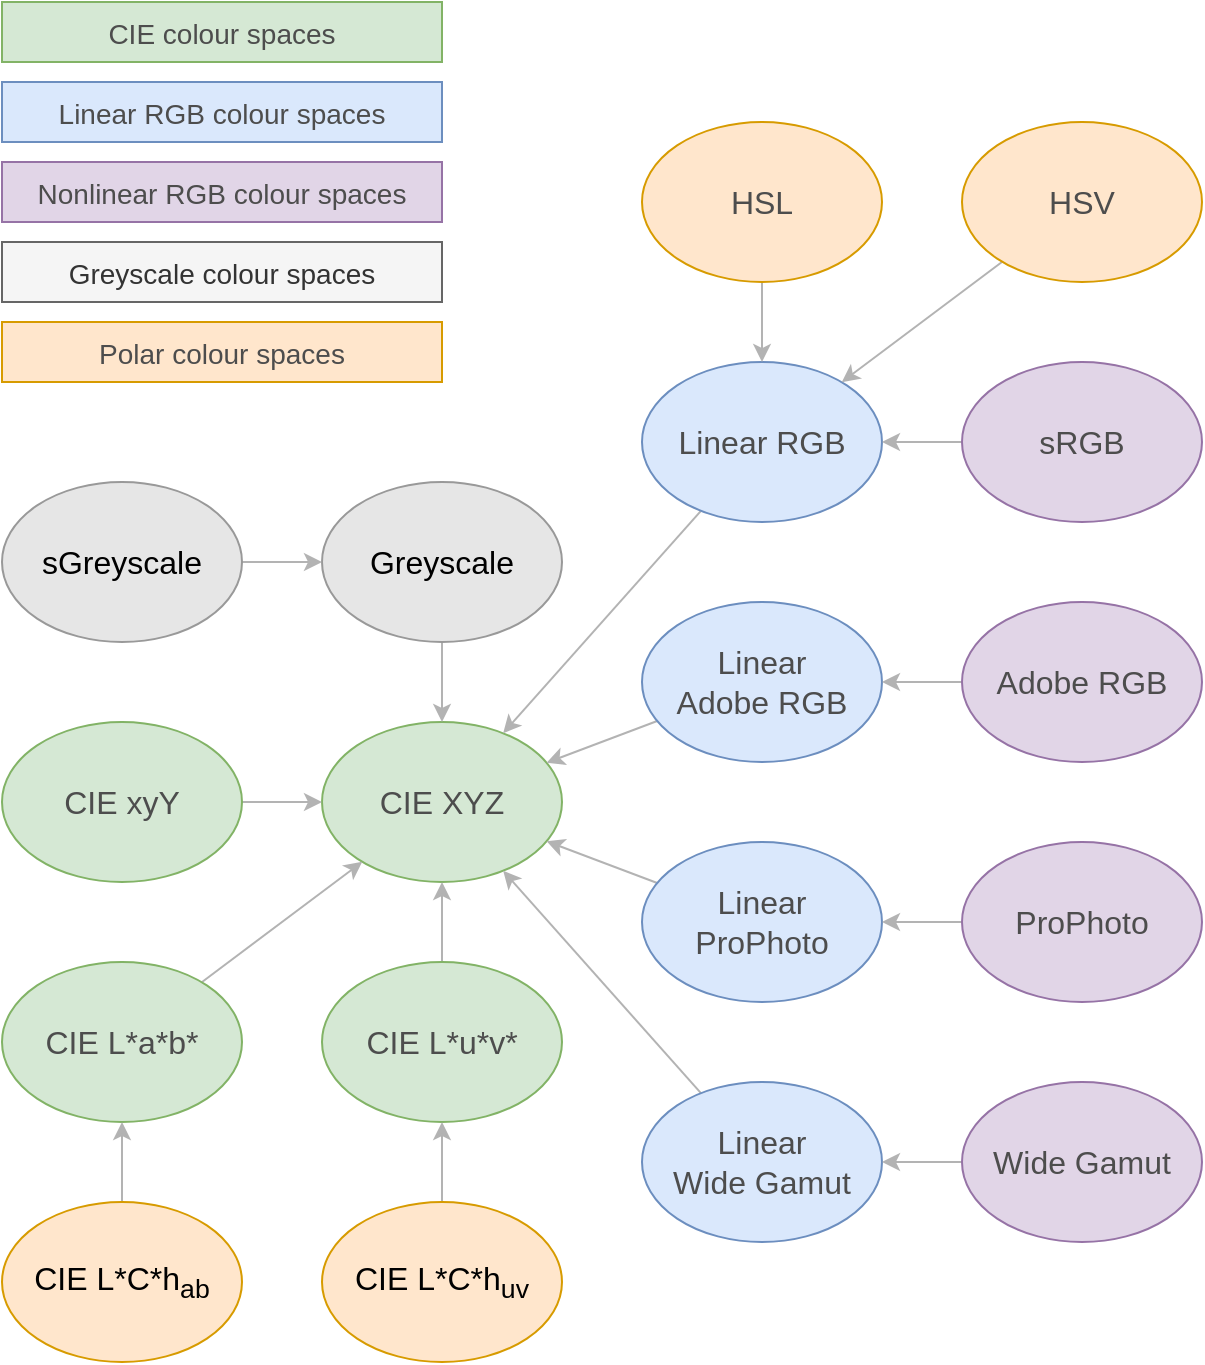 <mxfile version="16.4.11" type="device"><diagram id="Pf03Co7wrEZyGWiGNzQr" name="Page-1"><mxGraphModel dx="1106" dy="997" grid="1" gridSize="10" guides="1" tooltips="1" connect="1" arrows="1" fold="1" page="1" pageScale="1" pageWidth="827" pageHeight="1169" math="0" shadow="0"><root><mxCell id="0"/><mxCell id="1" parent="0"/><mxCell id="ugq9xhoPoMMtB-8sLs-u-1" value="&lt;font style=&quot;font-size: 16px&quot;&gt;CIE XYZ&lt;/font&gt;" style="ellipse;whiteSpace=wrap;html=1;fillColor=#d5e8d4;strokeColor=#82b366;fontColor=#4D4D4D;" parent="1" vertex="1"><mxGeometry x="240" y="440" width="120" height="80" as="geometry"/></mxCell><mxCell id="3Ti9v7OLtTtmN-eVyJbr-6" style="edgeStyle=none;rounded=0;orthogonalLoop=1;jettySize=auto;html=1;strokeColor=#B3B3B3;" parent="1" source="ugq9xhoPoMMtB-8sLs-u-2" target="ugq9xhoPoMMtB-8sLs-u-1" edge="1"><mxGeometry relative="1" as="geometry"/></mxCell><mxCell id="ugq9xhoPoMMtB-8sLs-u-2" value="&lt;font style=&quot;font-size: 16px&quot;&gt;CIE xyY&lt;/font&gt;" style="ellipse;whiteSpace=wrap;html=1;fillColor=#d5e8d4;strokeColor=#82b366;fontColor=#4D4D4D;" parent="1" vertex="1"><mxGeometry x="80" y="440" width="120" height="80" as="geometry"/></mxCell><mxCell id="ugq9xhoPoMMtB-8sLs-u-37" value="" style="rounded=0;orthogonalLoop=1;jettySize=auto;html=1;fontFamily=Helvetica;fontSize=14;fontColor=#4D4D4D;strokeColor=#B3B3B3;" parent="1" source="ugq9xhoPoMMtB-8sLs-u-3" target="ugq9xhoPoMMtB-8sLs-u-1" edge="1"><mxGeometry relative="1" as="geometry"/></mxCell><mxCell id="ugq9xhoPoMMtB-8sLs-u-3" value="&lt;font style=&quot;font-size: 16px&quot;&gt;CIE L*a*b*&lt;/font&gt;" style="ellipse;whiteSpace=wrap;html=1;fillColor=#d5e8d4;strokeColor=#82b366;fontColor=#4D4D4D;" parent="1" vertex="1"><mxGeometry x="80" y="560" width="120" height="80" as="geometry"/></mxCell><mxCell id="3Ti9v7OLtTtmN-eVyJbr-5" style="edgeStyle=none;rounded=0;orthogonalLoop=1;jettySize=auto;html=1;strokeColor=#B3B3B3;" parent="1" source="ugq9xhoPoMMtB-8sLs-u-4" target="ugq9xhoPoMMtB-8sLs-u-1" edge="1"><mxGeometry relative="1" as="geometry"/></mxCell><mxCell id="ugq9xhoPoMMtB-8sLs-u-4" value="&lt;font style=&quot;font-size: 16px&quot;&gt;CIE L*u*v*&lt;/font&gt;" style="ellipse;whiteSpace=wrap;html=1;fillColor=#d5e8d4;strokeColor=#82b366;fontColor=#4D4D4D;" parent="1" vertex="1"><mxGeometry x="240" y="560" width="120" height="80" as="geometry"/></mxCell><mxCell id="3Ti9v7OLtTtmN-eVyJbr-4" style="edgeStyle=none;rounded=0;orthogonalLoop=1;jettySize=auto;html=1;strokeColor=#B3B3B3;" parent="1" source="ugq9xhoPoMMtB-8sLs-u-5" target="ugq9xhoPoMMtB-8sLs-u-1" edge="1"><mxGeometry relative="1" as="geometry"/></mxCell><mxCell id="ugq9xhoPoMMtB-8sLs-u-5" value="&lt;font&gt;&lt;font style=&quot;font-size: 16px&quot;&gt;Linear RGB&lt;/font&gt;&lt;br&gt;&lt;/font&gt;" style="ellipse;whiteSpace=wrap;html=1;fillColor=#dae8fc;strokeColor=#6c8ebf;fontColor=#4D4D4D;" parent="1" vertex="1"><mxGeometry x="400" y="260" width="120" height="80" as="geometry"/></mxCell><mxCell id="3Ti9v7OLtTtmN-eVyJbr-3" style="edgeStyle=none;rounded=0;orthogonalLoop=1;jettySize=auto;html=1;strokeColor=#B3B3B3;" parent="1" source="ugq9xhoPoMMtB-8sLs-u-6" target="ugq9xhoPoMMtB-8sLs-u-1" edge="1"><mxGeometry relative="1" as="geometry"/></mxCell><mxCell id="ugq9xhoPoMMtB-8sLs-u-6" value="&lt;font&gt;&lt;font style=&quot;font-size: 16px&quot;&gt;Linear&lt;br&gt;Adobe RGB&lt;/font&gt;&lt;br&gt;&lt;/font&gt;" style="ellipse;whiteSpace=wrap;html=1;fillColor=#dae8fc;strokeColor=#6c8ebf;fontColor=#4D4D4D;" parent="1" vertex="1"><mxGeometry x="400" y="380" width="120" height="80" as="geometry"/></mxCell><mxCell id="3Ti9v7OLtTtmN-eVyJbr-1" style="edgeStyle=none;rounded=0;orthogonalLoop=1;jettySize=auto;html=1;strokeColor=#B3B3B3;" parent="1" source="ugq9xhoPoMMtB-8sLs-u-7" target="ugq9xhoPoMMtB-8sLs-u-1" edge="1"><mxGeometry relative="1" as="geometry"/></mxCell><mxCell id="ugq9xhoPoMMtB-8sLs-u-7" value="&lt;font&gt;&lt;font style=&quot;font-size: 16px&quot;&gt;Linear&lt;br&gt;ProPhoto&lt;/font&gt;&lt;br&gt;&lt;/font&gt;" style="ellipse;whiteSpace=wrap;html=1;fillColor=#dae8fc;strokeColor=#6c8ebf;fontColor=#4D4D4D;" parent="1" vertex="1"><mxGeometry x="400" y="500" width="120" height="80" as="geometry"/></mxCell><mxCell id="3Ti9v7OLtTtmN-eVyJbr-2" style="edgeStyle=none;rounded=0;orthogonalLoop=1;jettySize=auto;html=1;strokeColor=#B3B3B3;" parent="1" source="ugq9xhoPoMMtB-8sLs-u-8" target="ugq9xhoPoMMtB-8sLs-u-1" edge="1"><mxGeometry relative="1" as="geometry"/></mxCell><mxCell id="ugq9xhoPoMMtB-8sLs-u-8" value="&lt;font&gt;&lt;font style=&quot;font-size: 16px&quot;&gt;Linear&lt;br&gt;Wide Gamut&lt;/font&gt;&lt;br&gt;&lt;/font&gt;" style="ellipse;whiteSpace=wrap;html=1;fillColor=#dae8fc;strokeColor=#6c8ebf;fontColor=#4D4D4D;" parent="1" vertex="1"><mxGeometry x="400" y="620" width="120" height="80" as="geometry"/></mxCell><mxCell id="ugq9xhoPoMMtB-8sLs-u-52" value="" style="edgeStyle=none;rounded=0;orthogonalLoop=1;jettySize=auto;html=1;fontFamily=Helvetica;fontSize=14;fontColor=#4D4D4D;strokeColor=#B3B3B3;" parent="1" source="ugq9xhoPoMMtB-8sLs-u-9" target="ugq9xhoPoMMtB-8sLs-u-5" edge="1"><mxGeometry relative="1" as="geometry"/></mxCell><mxCell id="ugq9xhoPoMMtB-8sLs-u-9" value="&lt;font&gt;&lt;font style=&quot;font-size: 16px&quot;&gt;sRGB&lt;/font&gt;&lt;br&gt;&lt;/font&gt;" style="ellipse;whiteSpace=wrap;html=1;fillColor=#e1d5e7;strokeColor=#9673a6;fontColor=#4D4D4D;" parent="1" vertex="1"><mxGeometry x="560" y="260" width="120" height="80" as="geometry"/></mxCell><mxCell id="ugq9xhoPoMMtB-8sLs-u-53" value="" style="edgeStyle=none;rounded=0;orthogonalLoop=1;jettySize=auto;html=1;fontFamily=Helvetica;fontSize=14;fontColor=#4D4D4D;strokeColor=#B3B3B3;" parent="1" source="ugq9xhoPoMMtB-8sLs-u-10" target="ugq9xhoPoMMtB-8sLs-u-6" edge="1"><mxGeometry relative="1" as="geometry"/></mxCell><mxCell id="ugq9xhoPoMMtB-8sLs-u-10" value="&lt;font&gt;&lt;font style=&quot;font-size: 16px&quot;&gt;Adobe RGB&lt;/font&gt;&lt;br&gt;&lt;/font&gt;" style="ellipse;whiteSpace=wrap;html=1;fillColor=#e1d5e7;strokeColor=#9673a6;fontColor=#4D4D4D;" parent="1" vertex="1"><mxGeometry x="560" y="380" width="120" height="80" as="geometry"/></mxCell><mxCell id="ugq9xhoPoMMtB-8sLs-u-54" value="" style="edgeStyle=none;rounded=0;orthogonalLoop=1;jettySize=auto;html=1;fontFamily=Helvetica;fontSize=14;fontColor=#4D4D4D;strokeColor=#B3B3B3;" parent="1" source="ugq9xhoPoMMtB-8sLs-u-11" target="ugq9xhoPoMMtB-8sLs-u-7" edge="1"><mxGeometry relative="1" as="geometry"/></mxCell><mxCell id="ugq9xhoPoMMtB-8sLs-u-11" value="&lt;font&gt;&lt;font style=&quot;font-size: 16px&quot;&gt;ProPhoto&lt;/font&gt;&lt;br&gt;&lt;/font&gt;" style="ellipse;whiteSpace=wrap;html=1;fillColor=#e1d5e7;strokeColor=#9673a6;fontColor=#4D4D4D;" parent="1" vertex="1"><mxGeometry x="560" y="500" width="120" height="80" as="geometry"/></mxCell><mxCell id="ugq9xhoPoMMtB-8sLs-u-55" value="" style="edgeStyle=none;rounded=0;orthogonalLoop=1;jettySize=auto;html=1;fontFamily=Helvetica;fontSize=14;fontColor=#4D4D4D;strokeColor=#B3B3B3;" parent="1" source="ugq9xhoPoMMtB-8sLs-u-12" target="ugq9xhoPoMMtB-8sLs-u-8" edge="1"><mxGeometry relative="1" as="geometry"/></mxCell><mxCell id="ugq9xhoPoMMtB-8sLs-u-12" value="&lt;font&gt;&lt;font style=&quot;font-size: 16px&quot;&gt;Wide Gamut&lt;/font&gt;&lt;br&gt;&lt;/font&gt;" style="ellipse;whiteSpace=wrap;html=1;fillColor=#e1d5e7;strokeColor=#9673a6;fontColor=#4D4D4D;" parent="1" vertex="1"><mxGeometry x="560" y="620" width="120" height="80" as="geometry"/></mxCell><mxCell id="ugq9xhoPoMMtB-8sLs-u-50" value="" style="edgeStyle=none;rounded=0;orthogonalLoop=1;jettySize=auto;html=1;fontFamily=Helvetica;fontSize=14;fontColor=#4D4D4D;strokeColor=#B3B3B3;" parent="1" source="ugq9xhoPoMMtB-8sLs-u-13" target="ugq9xhoPoMMtB-8sLs-u-5" edge="1"><mxGeometry relative="1" as="geometry"/></mxCell><mxCell id="ugq9xhoPoMMtB-8sLs-u-13" value="&lt;font&gt;&lt;font style=&quot;font-size: 16px&quot;&gt;HSL&lt;/font&gt;&lt;br&gt;&lt;/font&gt;" style="ellipse;whiteSpace=wrap;html=1;fillColor=#ffe6cc;strokeColor=#d79b00;fontColor=#4D4D4D;" parent="1" vertex="1"><mxGeometry x="400" y="140" width="120" height="80" as="geometry"/></mxCell><mxCell id="ugq9xhoPoMMtB-8sLs-u-51" value="" style="edgeStyle=none;rounded=0;orthogonalLoop=1;jettySize=auto;html=1;fontFamily=Helvetica;fontSize=14;fontColor=#4D4D4D;strokeColor=#B3B3B3;" parent="1" source="ugq9xhoPoMMtB-8sLs-u-14" target="ugq9xhoPoMMtB-8sLs-u-5" edge="1"><mxGeometry relative="1" as="geometry"/></mxCell><mxCell id="ugq9xhoPoMMtB-8sLs-u-14" value="&lt;font&gt;&lt;font style=&quot;font-size: 16px&quot;&gt;HSV&lt;/font&gt;&lt;br&gt;&lt;/font&gt;" style="ellipse;whiteSpace=wrap;html=1;fillColor=#ffe6cc;strokeColor=#d79b00;fontColor=#4D4D4D;" parent="1" vertex="1"><mxGeometry x="560" y="140" width="120" height="80" as="geometry"/></mxCell><mxCell id="ugq9xhoPoMMtB-8sLs-u-15" value="&lt;span style=&quot;font-size: 14px ; text-align: left&quot;&gt;CIE colour spaces&lt;/span&gt;" style="rounded=0;whiteSpace=wrap;html=1;fontFamily=Helvetica;fontSize=16;fontColor=#4D4D4D;strokeColor=#82b366;fillColor=#d5e8d4;" parent="1" vertex="1"><mxGeometry x="80" y="80" width="220" height="30" as="geometry"/></mxCell><mxCell id="ugq9xhoPoMMtB-8sLs-u-30" value="&lt;span style=&quot;font-size: 14px ; text-align: left&quot;&gt;Linear RGB colour spaces&lt;/span&gt;" style="rounded=0;whiteSpace=wrap;html=1;fontFamily=Helvetica;fontSize=16;strokeColor=#6c8ebf;fillColor=#dae8fc;fontColor=#4D4D4D;" parent="1" vertex="1"><mxGeometry x="80" y="120" width="220" height="30" as="geometry"/></mxCell><mxCell id="ugq9xhoPoMMtB-8sLs-u-32" value="&lt;span style=&quot;font-size: 14px ; text-align: left&quot;&gt;Nonlinear RGB colour spaces&lt;/span&gt;" style="rounded=0;whiteSpace=wrap;html=1;fontFamily=Helvetica;fontSize=16;strokeColor=#9673a6;fillColor=#e1d5e7;fontColor=#4D4D4D;" parent="1" vertex="1"><mxGeometry x="80" y="160" width="220" height="30" as="geometry"/></mxCell><mxCell id="ugq9xhoPoMMtB-8sLs-u-34" value="&lt;span style=&quot;font-size: 14px ; text-align: left&quot;&gt;Greyscale colour spaces&lt;/span&gt;" style="rounded=0;whiteSpace=wrap;html=1;fontFamily=Helvetica;fontSize=16;strokeColor=#666666;fillColor=#f5f5f5;fontColor=#333333;" parent="1" vertex="1"><mxGeometry x="80" y="200" width="220" height="30" as="geometry"/></mxCell><mxCell id="3Ti9v7OLtTtmN-eVyJbr-9" style="edgeStyle=none;rounded=0;orthogonalLoop=1;jettySize=auto;html=1;strokeColor=#B3B3B3;" parent="1" source="3Ti9v7OLtTtmN-eVyJbr-7" target="ugq9xhoPoMMtB-8sLs-u-3" edge="1"><mxGeometry relative="1" as="geometry"/></mxCell><mxCell id="3Ti9v7OLtTtmN-eVyJbr-7" value="&lt;font style=&quot;font-size: 16px&quot;&gt;CIE L*C*h&lt;sub&gt;ab&lt;/sub&gt;&lt;/font&gt;" style="ellipse;whiteSpace=wrap;html=1;fillColor=#ffe6cc;strokeColor=#d79b00;" parent="1" vertex="1"><mxGeometry x="80" y="680" width="120" height="80" as="geometry"/></mxCell><mxCell id="3Ti9v7OLtTtmN-eVyJbr-10" style="edgeStyle=none;rounded=0;orthogonalLoop=1;jettySize=auto;html=1;strokeColor=#B3B3B3;" parent="1" source="3Ti9v7OLtTtmN-eVyJbr-8" target="ugq9xhoPoMMtB-8sLs-u-4" edge="1"><mxGeometry relative="1" as="geometry"/></mxCell><mxCell id="3Ti9v7OLtTtmN-eVyJbr-8" value="&lt;font style=&quot;font-size: 16px&quot;&gt;CIE L*C*h&lt;sub&gt;uv&lt;/sub&gt;&lt;/font&gt;" style="ellipse;whiteSpace=wrap;html=1;fillColor=#ffe6cc;strokeColor=#d79b00;" parent="1" vertex="1"><mxGeometry x="240" y="680" width="120" height="80" as="geometry"/></mxCell><mxCell id="5ragwCzlcWzpxLkV4uUJ-1" value="&lt;span style=&quot;font-size: 14px ; text-align: left&quot;&gt;Polar colour spaces&lt;/span&gt;" style="rounded=0;whiteSpace=wrap;html=1;fontFamily=Helvetica;fontSize=16;strokeColor=#d79b00;fillColor=#ffe6cc;fontColor=#4D4D4D;" vertex="1" parent="1"><mxGeometry x="80" y="240" width="220" height="30" as="geometry"/></mxCell><mxCell id="5ragwCzlcWzpxLkV4uUJ-6" style="edgeStyle=none;shape=connector;rounded=0;orthogonalLoop=1;jettySize=auto;html=1;labelBackgroundColor=default;fontFamily=Helvetica;fontSize=11;fontColor=default;endArrow=classic;strokeColor=#B3B3B3;" edge="1" parent="1" source="5ragwCzlcWzpxLkV4uUJ-2" target="ugq9xhoPoMMtB-8sLs-u-1"><mxGeometry relative="1" as="geometry"/></mxCell><mxCell id="5ragwCzlcWzpxLkV4uUJ-2" value="&lt;font style=&quot;font-size: 16px&quot;&gt;Greyscale&lt;/font&gt;" style="ellipse;whiteSpace=wrap;html=1;fillColor=#E6E6E6;strokeColor=#999999;" vertex="1" parent="1"><mxGeometry x="240" y="320" width="120" height="80" as="geometry"/></mxCell><mxCell id="5ragwCzlcWzpxLkV4uUJ-5" style="edgeStyle=none;shape=connector;rounded=0;orthogonalLoop=1;jettySize=auto;html=1;labelBackgroundColor=default;fontFamily=Helvetica;fontSize=11;fontColor=default;endArrow=classic;strokeColor=#B3B3B3;" edge="1" parent="1" source="5ragwCzlcWzpxLkV4uUJ-3" target="5ragwCzlcWzpxLkV4uUJ-2"><mxGeometry relative="1" as="geometry"/></mxCell><mxCell id="5ragwCzlcWzpxLkV4uUJ-3" value="&lt;font style=&quot;font-size: 16px&quot;&gt;sGreyscale&lt;/font&gt;" style="ellipse;whiteSpace=wrap;html=1;fillColor=#E6E6E6;strokeColor=#999999;" vertex="1" parent="1"><mxGeometry x="80" y="320" width="120" height="80" as="geometry"/></mxCell></root></mxGraphModel></diagram></mxfile>